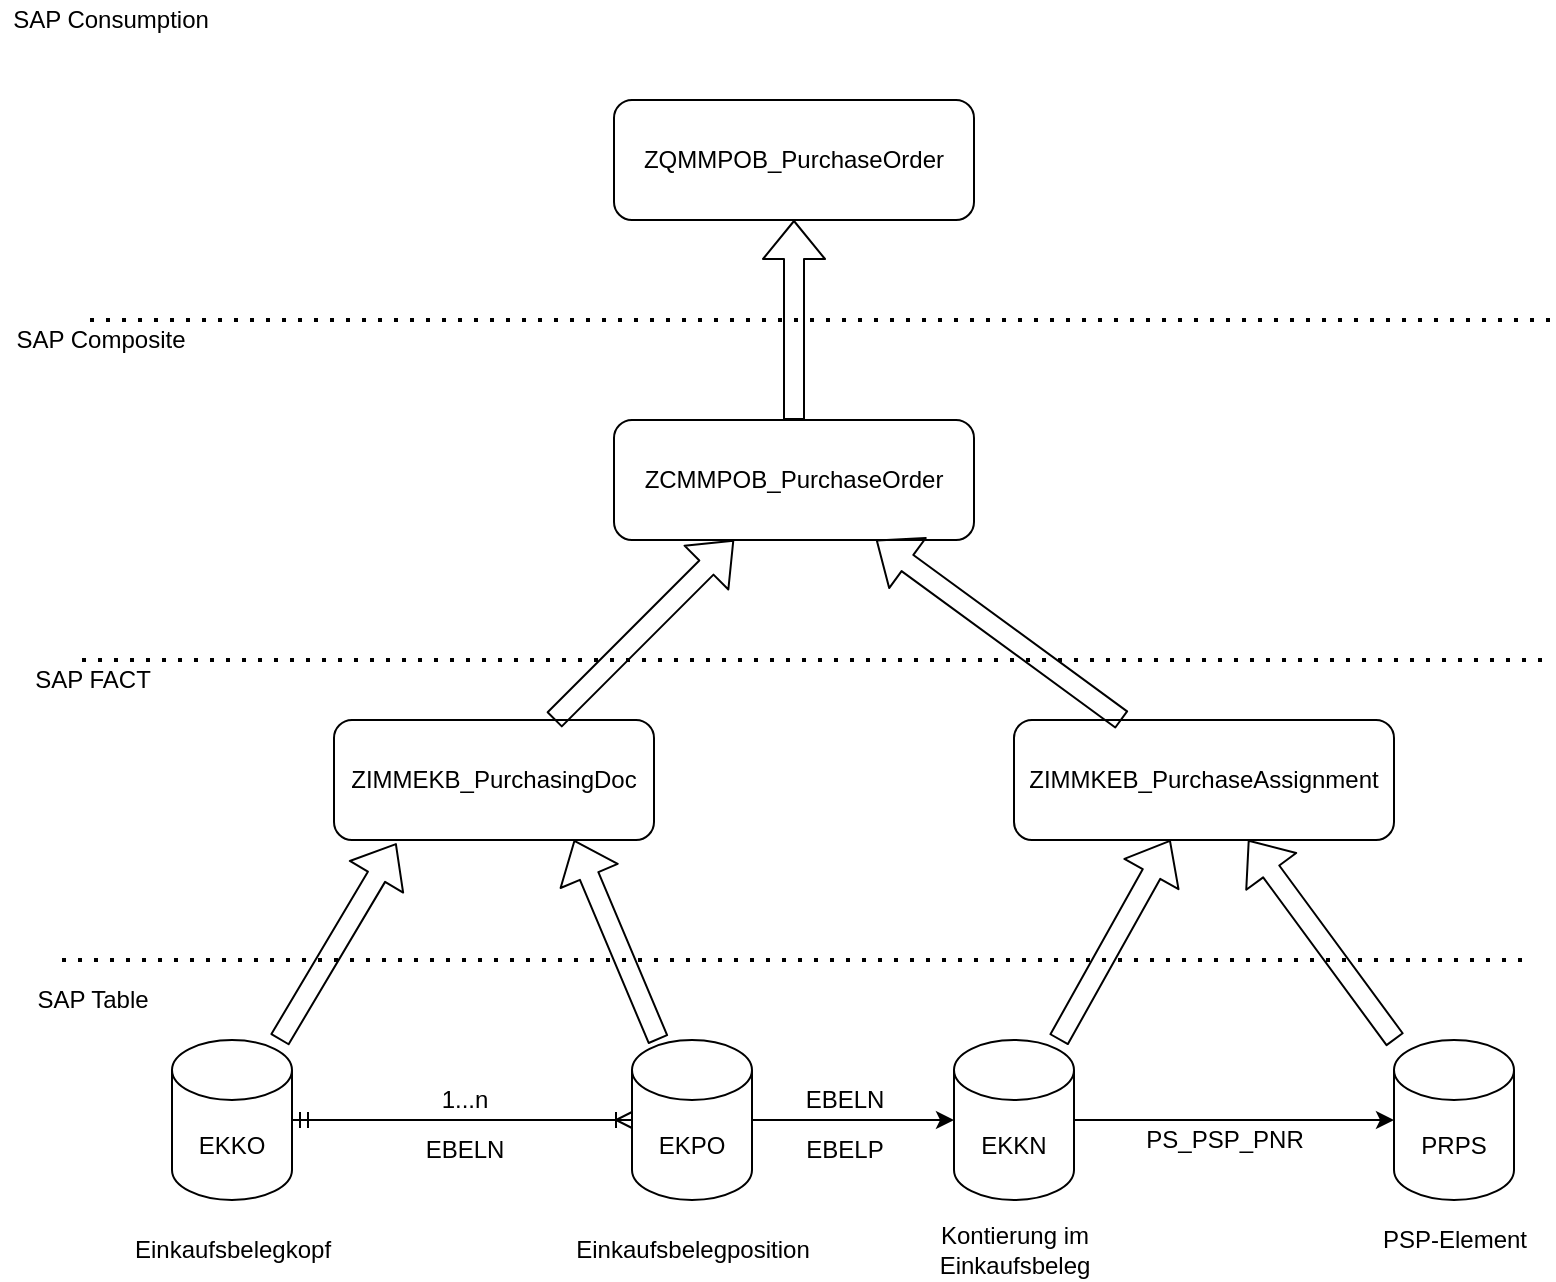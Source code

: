 <mxfile version="14.6.11" type="github">
  <diagram id="Ma-5v9WHLa1jMNKqTdKr" name="Page-1">
    <mxGraphModel dx="1037" dy="953" grid="1" gridSize="10" guides="1" tooltips="1" connect="1" arrows="1" fold="1" page="1" pageScale="1" pageWidth="827" pageHeight="1169" math="0" shadow="0">
      <root>
        <mxCell id="0" />
        <mxCell id="1" parent="0" />
        <mxCell id="5HQ0BBraCvY6fTe0jFlD-1" value="EKKO" style="shape=cylinder3;whiteSpace=wrap;html=1;boundedLbl=1;backgroundOutline=1;size=15;" parent="1" vertex="1">
          <mxGeometry x="105" y="540" width="60" height="80" as="geometry" />
        </mxCell>
        <mxCell id="5HQ0BBraCvY6fTe0jFlD-2" value="EKPO" style="shape=cylinder3;whiteSpace=wrap;html=1;boundedLbl=1;backgroundOutline=1;size=15;" parent="1" vertex="1">
          <mxGeometry x="335" y="540" width="60" height="80" as="geometry" />
        </mxCell>
        <mxCell id="5HQ0BBraCvY6fTe0jFlD-3" value="" style="edgeStyle=entityRelationEdgeStyle;fontSize=12;html=1;endArrow=ERoneToMany;startArrow=ERmandOne;" parent="1" source="5HQ0BBraCvY6fTe0jFlD-1" target="5HQ0BBraCvY6fTe0jFlD-2" edge="1">
          <mxGeometry width="100" height="100" relative="1" as="geometry">
            <mxPoint x="286" y="755" as="sourcePoint" />
            <mxPoint x="386" y="655" as="targetPoint" />
          </mxGeometry>
        </mxCell>
        <mxCell id="5HQ0BBraCvY6fTe0jFlD-4" value="" style="shape=flexArrow;endArrow=classic;html=1;entryX=0.195;entryY=1.027;entryDx=0;entryDy=0;entryPerimeter=0;" parent="1" source="5HQ0BBraCvY6fTe0jFlD-1" target="5HQ0BBraCvY6fTe0jFlD-13" edge="1">
          <mxGeometry width="50" height="50" relative="1" as="geometry">
            <mxPoint x="136" y="610" as="sourcePoint" />
            <mxPoint x="354.333" y="430" as="targetPoint" />
          </mxGeometry>
        </mxCell>
        <mxCell id="5HQ0BBraCvY6fTe0jFlD-5" value="" style="shape=flexArrow;endArrow=classic;html=1;entryX=0.75;entryY=1;entryDx=0;entryDy=0;" parent="1" source="5HQ0BBraCvY6fTe0jFlD-2" target="5HQ0BBraCvY6fTe0jFlD-13" edge="1">
          <mxGeometry width="50" height="50" relative="1" as="geometry">
            <mxPoint x="586" y="480" as="sourcePoint" />
            <mxPoint x="389.333" y="430" as="targetPoint" />
          </mxGeometry>
        </mxCell>
        <mxCell id="5HQ0BBraCvY6fTe0jFlD-6" value="" style="endArrow=none;dashed=1;html=1;dashPattern=1 3;strokeWidth=2;" parent="1" edge="1">
          <mxGeometry width="50" height="50" relative="1" as="geometry">
            <mxPoint x="50" y="500" as="sourcePoint" />
            <mxPoint x="780" y="500" as="targetPoint" />
          </mxGeometry>
        </mxCell>
        <mxCell id="5HQ0BBraCvY6fTe0jFlD-7" value="SAP Table" style="text;html=1;resizable=0;autosize=1;align=center;verticalAlign=middle;points=[];fillColor=none;strokeColor=none;rounded=0;" parent="1" vertex="1">
          <mxGeometry x="30" y="510" width="70" height="20" as="geometry" />
        </mxCell>
        <mxCell id="5HQ0BBraCvY6fTe0jFlD-8" value="SAP FACT" style="text;html=1;resizable=0;autosize=1;align=center;verticalAlign=middle;points=[];fillColor=none;strokeColor=none;rounded=0;" parent="1" vertex="1">
          <mxGeometry x="30" y="350" width="70" height="20" as="geometry" />
        </mxCell>
        <mxCell id="5HQ0BBraCvY6fTe0jFlD-9" value="" style="endArrow=none;dashed=1;html=1;dashPattern=1 3;strokeWidth=2;" parent="1" edge="1">
          <mxGeometry width="50" height="50" relative="1" as="geometry">
            <mxPoint x="60" y="350" as="sourcePoint" />
            <mxPoint x="790" y="350" as="targetPoint" />
          </mxGeometry>
        </mxCell>
        <mxCell id="5HQ0BBraCvY6fTe0jFlD-10" value="EKKN" style="shape=cylinder3;whiteSpace=wrap;html=1;boundedLbl=1;backgroundOutline=1;size=15;" parent="1" vertex="1">
          <mxGeometry x="496" y="540" width="60" height="80" as="geometry" />
        </mxCell>
        <mxCell id="5HQ0BBraCvY6fTe0jFlD-12" value="ZIMMKEB_PurchaseAssignment" style="rounded=1;whiteSpace=wrap;html=1;" parent="1" vertex="1">
          <mxGeometry x="526" y="380" width="190" height="60" as="geometry" />
        </mxCell>
        <mxCell id="5HQ0BBraCvY6fTe0jFlD-13" value="ZIMMEKB_PurchasingDoc" style="rounded=1;whiteSpace=wrap;html=1;" parent="1" vertex="1">
          <mxGeometry x="186" y="380" width="160" height="60" as="geometry" />
        </mxCell>
        <mxCell id="5HQ0BBraCvY6fTe0jFlD-14" value="" style="shape=flexArrow;endArrow=classic;html=1;" parent="1" source="5HQ0BBraCvY6fTe0jFlD-10" target="5HQ0BBraCvY6fTe0jFlD-12" edge="1">
          <mxGeometry width="50" height="50" relative="1" as="geometry">
            <mxPoint x="597" y="500" as="sourcePoint" />
            <mxPoint x="647" y="450" as="targetPoint" />
          </mxGeometry>
        </mxCell>
        <mxCell id="5HQ0BBraCvY6fTe0jFlD-15" value="ZCMMPOB_PurchaseOrder" style="rounded=1;whiteSpace=wrap;html=1;" parent="1" vertex="1">
          <mxGeometry x="326" y="230" width="180" height="60" as="geometry" />
        </mxCell>
        <mxCell id="5HQ0BBraCvY6fTe0jFlD-16" value="" style="shape=flexArrow;endArrow=classic;html=1;" parent="1" source="5HQ0BBraCvY6fTe0jFlD-13" target="5HQ0BBraCvY6fTe0jFlD-15" edge="1">
          <mxGeometry width="50" height="50" relative="1" as="geometry">
            <mxPoint x="357" y="371" as="sourcePoint" />
            <mxPoint x="397" y="300" as="targetPoint" />
          </mxGeometry>
        </mxCell>
        <mxCell id="5HQ0BBraCvY6fTe0jFlD-17" value="" style="shape=flexArrow;endArrow=classic;html=1;" parent="1" source="5HQ0BBraCvY6fTe0jFlD-12" target="5HQ0BBraCvY6fTe0jFlD-15" edge="1">
          <mxGeometry width="50" height="50" relative="1" as="geometry">
            <mxPoint x="547" y="320" as="sourcePoint" />
            <mxPoint x="597" y="270" as="targetPoint" />
          </mxGeometry>
        </mxCell>
        <mxCell id="5HQ0BBraCvY6fTe0jFlD-18" value="SAP Composite" style="text;html=1;resizable=0;autosize=1;align=center;verticalAlign=middle;points=[];fillColor=none;strokeColor=none;rounded=0;" parent="1" vertex="1">
          <mxGeometry x="19" y="180" width="100" height="20" as="geometry" />
        </mxCell>
        <mxCell id="5HQ0BBraCvY6fTe0jFlD-19" value="" style="endArrow=none;dashed=1;html=1;dashPattern=1 3;strokeWidth=2;" parent="1" edge="1">
          <mxGeometry width="50" height="50" relative="1" as="geometry">
            <mxPoint x="64" y="180" as="sourcePoint" />
            <mxPoint x="794" y="180" as="targetPoint" />
          </mxGeometry>
        </mxCell>
        <mxCell id="5HQ0BBraCvY6fTe0jFlD-20" value="ZQMMPOB_PurchaseOrder" style="rounded=1;whiteSpace=wrap;html=1;" parent="1" vertex="1">
          <mxGeometry x="326" y="70" width="180" height="60" as="geometry" />
        </mxCell>
        <mxCell id="5HQ0BBraCvY6fTe0jFlD-21" value="" style="shape=flexArrow;endArrow=classic;html=1;exitX=0.5;exitY=0;exitDx=0;exitDy=0;" parent="1" source="5HQ0BBraCvY6fTe0jFlD-15" target="5HQ0BBraCvY6fTe0jFlD-20" edge="1">
          <mxGeometry width="50" height="50" relative="1" as="geometry">
            <mxPoint x="337" y="190" as="sourcePoint" />
            <mxPoint x="387" y="140" as="targetPoint" />
          </mxGeometry>
        </mxCell>
        <mxCell id="5HQ0BBraCvY6fTe0jFlD-23" value="SAP Consumption" style="text;html=1;resizable=0;autosize=1;align=center;verticalAlign=middle;points=[];fillColor=none;strokeColor=none;rounded=0;" parent="1" vertex="1">
          <mxGeometry x="19" y="20" width="110" height="20" as="geometry" />
        </mxCell>
        <mxCell id="5HQ0BBraCvY6fTe0jFlD-24" value="PRPS" style="shape=cylinder3;whiteSpace=wrap;html=1;boundedLbl=1;backgroundOutline=1;size=15;" parent="1" vertex="1">
          <mxGeometry x="716" y="540" width="60" height="80" as="geometry" />
        </mxCell>
        <mxCell id="5HQ0BBraCvY6fTe0jFlD-25" value="" style="shape=flexArrow;endArrow=classic;html=1;" parent="1" source="5HQ0BBraCvY6fTe0jFlD-24" target="5HQ0BBraCvY6fTe0jFlD-12" edge="1">
          <mxGeometry width="50" height="50" relative="1" as="geometry">
            <mxPoint x="646" y="540" as="sourcePoint" />
            <mxPoint x="696" y="490" as="targetPoint" />
          </mxGeometry>
        </mxCell>
        <mxCell id="5HQ0BBraCvY6fTe0jFlD-26" value="" style="endArrow=classic;html=1;" parent="1" source="5HQ0BBraCvY6fTe0jFlD-2" target="5HQ0BBraCvY6fTe0jFlD-10" edge="1">
          <mxGeometry width="50" height="50" relative="1" as="geometry">
            <mxPoint x="416" y="610" as="sourcePoint" />
            <mxPoint x="466" y="560" as="targetPoint" />
          </mxGeometry>
        </mxCell>
        <mxCell id="5HQ0BBraCvY6fTe0jFlD-27" value="" style="endArrow=classic;html=1;" parent="1" source="5HQ0BBraCvY6fTe0jFlD-10" target="5HQ0BBraCvY6fTe0jFlD-24" edge="1">
          <mxGeometry width="50" height="50" relative="1" as="geometry">
            <mxPoint x="556" y="579.5" as="sourcePoint" />
            <mxPoint x="657" y="579.5" as="targetPoint" />
          </mxGeometry>
        </mxCell>
        <mxCell id="5HQ0BBraCvY6fTe0jFlD-32" value="Kontierung im&lt;br&gt;Einkaufsbeleg" style="text;html=1;align=center;verticalAlign=middle;resizable=0;points=[];autosize=1;strokeColor=none;" parent="1" vertex="1">
          <mxGeometry x="481" y="630" width="90" height="30" as="geometry" />
        </mxCell>
        <mxCell id="5HQ0BBraCvY6fTe0jFlD-33" value="PSP-Element" style="text;html=1;align=center;verticalAlign=middle;resizable=0;points=[];autosize=1;strokeColor=none;" parent="1" vertex="1">
          <mxGeometry x="701" y="630" width="90" height="20" as="geometry" />
        </mxCell>
        <mxCell id="5HQ0BBraCvY6fTe0jFlD-35" value="Einkaufsbelegposition" style="text;html=1;align=center;verticalAlign=middle;resizable=0;points=[];autosize=1;strokeColor=none;" parent="1" vertex="1">
          <mxGeometry x="300" y="635" width="130" height="20" as="geometry" />
        </mxCell>
        <mxCell id="5HQ0BBraCvY6fTe0jFlD-36" value="Einkaufsbelegkopf" style="text;html=1;align=center;verticalAlign=middle;resizable=0;points=[];autosize=1;strokeColor=none;" parent="1" vertex="1">
          <mxGeometry x="80" y="635" width="110" height="20" as="geometry" />
        </mxCell>
        <mxCell id="5HQ0BBraCvY6fTe0jFlD-37" value="EBELN" style="text;html=1;align=center;verticalAlign=middle;resizable=0;points=[];autosize=1;strokeColor=none;" parent="1" vertex="1">
          <mxGeometry x="416" y="560" width="50" height="20" as="geometry" />
        </mxCell>
        <mxCell id="5HQ0BBraCvY6fTe0jFlD-38" value="EBELP" style="text;html=1;align=center;verticalAlign=middle;resizable=0;points=[];autosize=1;strokeColor=none;" parent="1" vertex="1">
          <mxGeometry x="416" y="585" width="50" height="20" as="geometry" />
        </mxCell>
        <mxCell id="5HQ0BBraCvY6fTe0jFlD-39" value="PS_PSP_PNR" style="text;html=1;align=center;verticalAlign=middle;resizable=0;points=[];autosize=1;strokeColor=none;" parent="1" vertex="1">
          <mxGeometry x="586" y="580" width="90" height="20" as="geometry" />
        </mxCell>
        <mxCell id="5HQ0BBraCvY6fTe0jFlD-40" value="EBELN" style="text;html=1;align=center;verticalAlign=middle;resizable=0;points=[];autosize=1;strokeColor=none;" parent="1" vertex="1">
          <mxGeometry x="226" y="585" width="50" height="20" as="geometry" />
        </mxCell>
        <mxCell id="5HQ0BBraCvY6fTe0jFlD-41" value="1...n" style="text;html=1;align=center;verticalAlign=middle;resizable=0;points=[];autosize=1;strokeColor=none;" parent="1" vertex="1">
          <mxGeometry x="231" y="560" width="40" height="20" as="geometry" />
        </mxCell>
      </root>
    </mxGraphModel>
  </diagram>
</mxfile>

